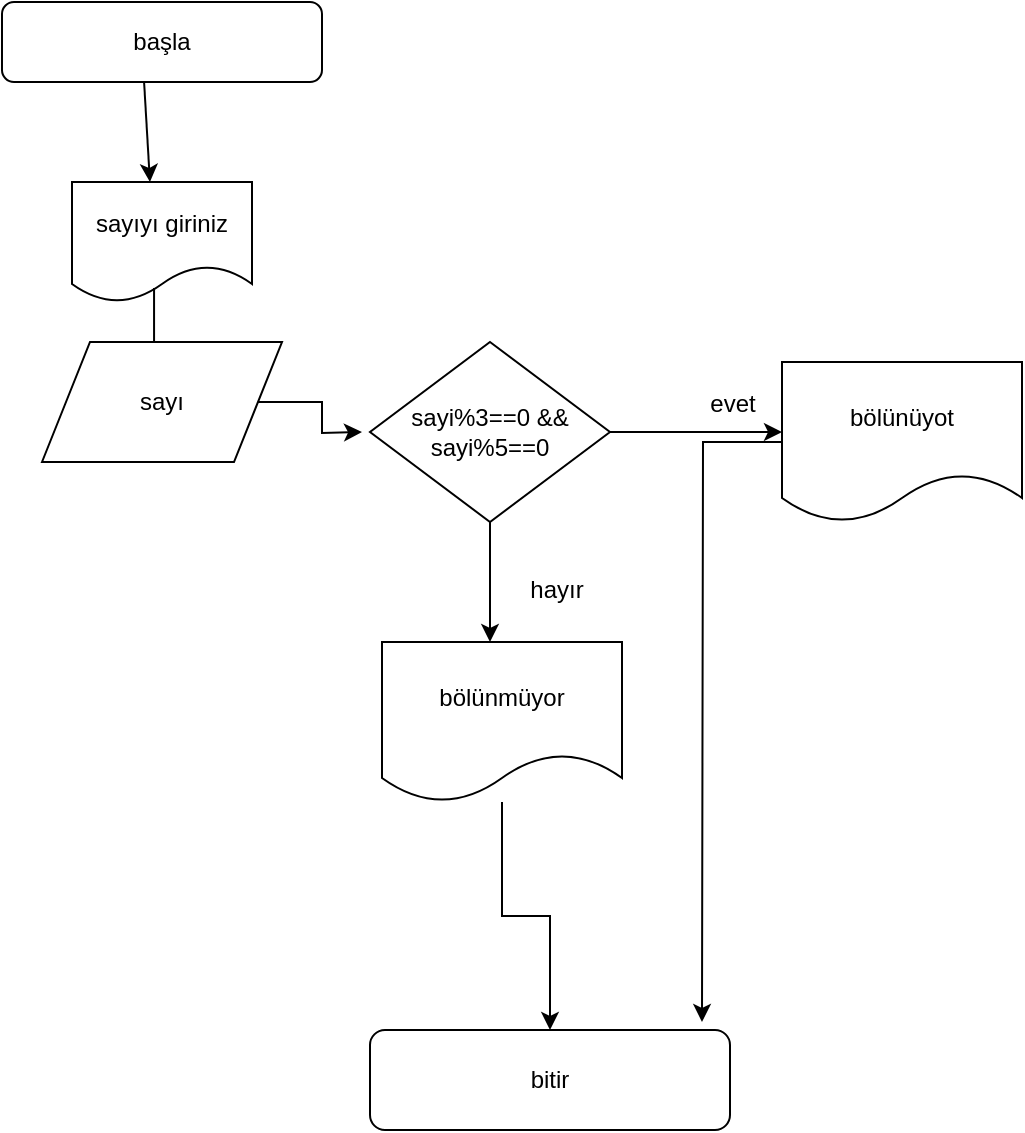 <mxfile version="12.8.2" type="device"><diagram id="ozdMYnuY829mF_NNVjKQ" name="Page-1"><mxGraphModel dx="946" dy="-573" grid="1" gridSize="10" guides="1" tooltips="1" connect="1" arrows="1" fold="1" page="1" pageScale="1" pageWidth="827" pageHeight="1169" math="0" shadow="0"><root><mxCell id="0"/><mxCell id="1" parent="0"/><mxCell id="QsJz5g2JjvizA2NlghLG-1" value="başla" style="rounded=1;whiteSpace=wrap;html=1;fontSize=12;glass=0;strokeWidth=1;shadow=0;" vertex="1" parent="1"><mxGeometry x="170" y="1240" width="160" height="40" as="geometry"/></mxCell><mxCell id="QsJz5g2JjvizA2NlghLG-19" value="sayıyı giriniz" style="shape=document;whiteSpace=wrap;html=1;boundedLbl=1;" vertex="1" parent="1"><mxGeometry x="205" y="1330" width="90" height="60" as="geometry"/></mxCell><mxCell id="QsJz5g2JjvizA2NlghLG-39" value="" style="endArrow=classic;html=1;exitX=0.444;exitY=1;exitDx=0;exitDy=0;exitPerimeter=0;entryX=0.433;entryY=0;entryDx=0;entryDy=0;entryPerimeter=0;" edge="1" parent="1" source="QsJz5g2JjvizA2NlghLG-1" target="QsJz5g2JjvizA2NlghLG-19"><mxGeometry width="50" height="50" relative="1" as="geometry"><mxPoint x="244" y="1401.98" as="sourcePoint"/><mxPoint x="440" y="1450" as="targetPoint"/></mxGeometry></mxCell><mxCell id="QsJz5g2JjvizA2NlghLG-40" value="" style="endArrow=classic;html=1;exitX=0.456;exitY=0.883;exitDx=0;exitDy=0;exitPerimeter=0;" edge="1" parent="1" source="QsJz5g2JjvizA2NlghLG-19"><mxGeometry width="50" height="50" relative="1" as="geometry"><mxPoint x="300" y="1470" as="sourcePoint"/><mxPoint x="246" y="1450" as="targetPoint"/></mxGeometry></mxCell><mxCell id="QsJz5g2JjvizA2NlghLG-51" style="edgeStyle=orthogonalEdgeStyle;rounded=0;orthogonalLoop=1;jettySize=auto;html=1;" edge="1" parent="1" source="QsJz5g2JjvizA2NlghLG-50"><mxGeometry relative="1" as="geometry"><mxPoint x="350" y="1455" as="targetPoint"/></mxGeometry></mxCell><mxCell id="QsJz5g2JjvizA2NlghLG-50" value="sayı" style="shape=parallelogram;perimeter=parallelogramPerimeter;whiteSpace=wrap;html=1;" vertex="1" parent="1"><mxGeometry x="190" y="1410" width="120" height="60" as="geometry"/></mxCell><mxCell id="QsJz5g2JjvizA2NlghLG-61" style="edgeStyle=orthogonalEdgeStyle;rounded=0;orthogonalLoop=1;jettySize=auto;html=1;" edge="1" parent="1" source="QsJz5g2JjvizA2NlghLG-60"><mxGeometry relative="1" as="geometry"><mxPoint x="560" y="1455" as="targetPoint"/></mxGeometry></mxCell><mxCell id="QsJz5g2JjvizA2NlghLG-62" style="edgeStyle=orthogonalEdgeStyle;rounded=0;orthogonalLoop=1;jettySize=auto;html=1;" edge="1" parent="1" source="QsJz5g2JjvizA2NlghLG-60"><mxGeometry relative="1" as="geometry"><mxPoint x="414" y="1560" as="targetPoint"/></mxGeometry></mxCell><mxCell id="QsJz5g2JjvizA2NlghLG-60" value="sayi%3==0 &amp;amp;&amp;amp;&lt;br&gt;sayi%5==0" style="rhombus;whiteSpace=wrap;html=1;" vertex="1" parent="1"><mxGeometry x="354" y="1410" width="120" height="90" as="geometry"/></mxCell><mxCell id="QsJz5g2JjvizA2NlghLG-63" value="evet" style="text;html=1;align=center;verticalAlign=middle;resizable=0;points=[];autosize=1;" vertex="1" parent="1"><mxGeometry x="515" y="1431" width="40" height="20" as="geometry"/></mxCell><mxCell id="QsJz5g2JjvizA2NlghLG-64" value="hayır" style="text;html=1;align=center;verticalAlign=middle;resizable=0;points=[];autosize=1;" vertex="1" parent="1"><mxGeometry x="427" y="1524" width="40" height="20" as="geometry"/></mxCell><mxCell id="QsJz5g2JjvizA2NlghLG-87" style="edgeStyle=orthogonalEdgeStyle;rounded=0;orthogonalLoop=1;jettySize=auto;html=1;" edge="1" parent="1" source="QsJz5g2JjvizA2NlghLG-65"><mxGeometry relative="1" as="geometry"><mxPoint x="520" y="1750" as="targetPoint"/></mxGeometry></mxCell><mxCell id="QsJz5g2JjvizA2NlghLG-65" value="bölünüyot" style="shape=document;whiteSpace=wrap;html=1;boundedLbl=1;" vertex="1" parent="1"><mxGeometry x="560" y="1420" width="120" height="80" as="geometry"/></mxCell><mxCell id="QsJz5g2JjvizA2NlghLG-69" value="bitir" style="rounded=1;whiteSpace=wrap;html=1;fontSize=12;glass=0;strokeWidth=1;shadow=0;" vertex="1" parent="1"><mxGeometry x="354" y="1754" width="180" height="50" as="geometry"/></mxCell><mxCell id="QsJz5g2JjvizA2NlghLG-86" style="edgeStyle=orthogonalEdgeStyle;rounded=0;orthogonalLoop=1;jettySize=auto;html=1;" edge="1" parent="1" source="QsJz5g2JjvizA2NlghLG-79" target="QsJz5g2JjvizA2NlghLG-69"><mxGeometry relative="1" as="geometry"/></mxCell><mxCell id="QsJz5g2JjvizA2NlghLG-79" value="bölünmüyor" style="shape=document;whiteSpace=wrap;html=1;boundedLbl=1;" vertex="1" parent="1"><mxGeometry x="360" y="1560" width="120" height="80" as="geometry"/></mxCell></root></mxGraphModel></diagram></mxfile>